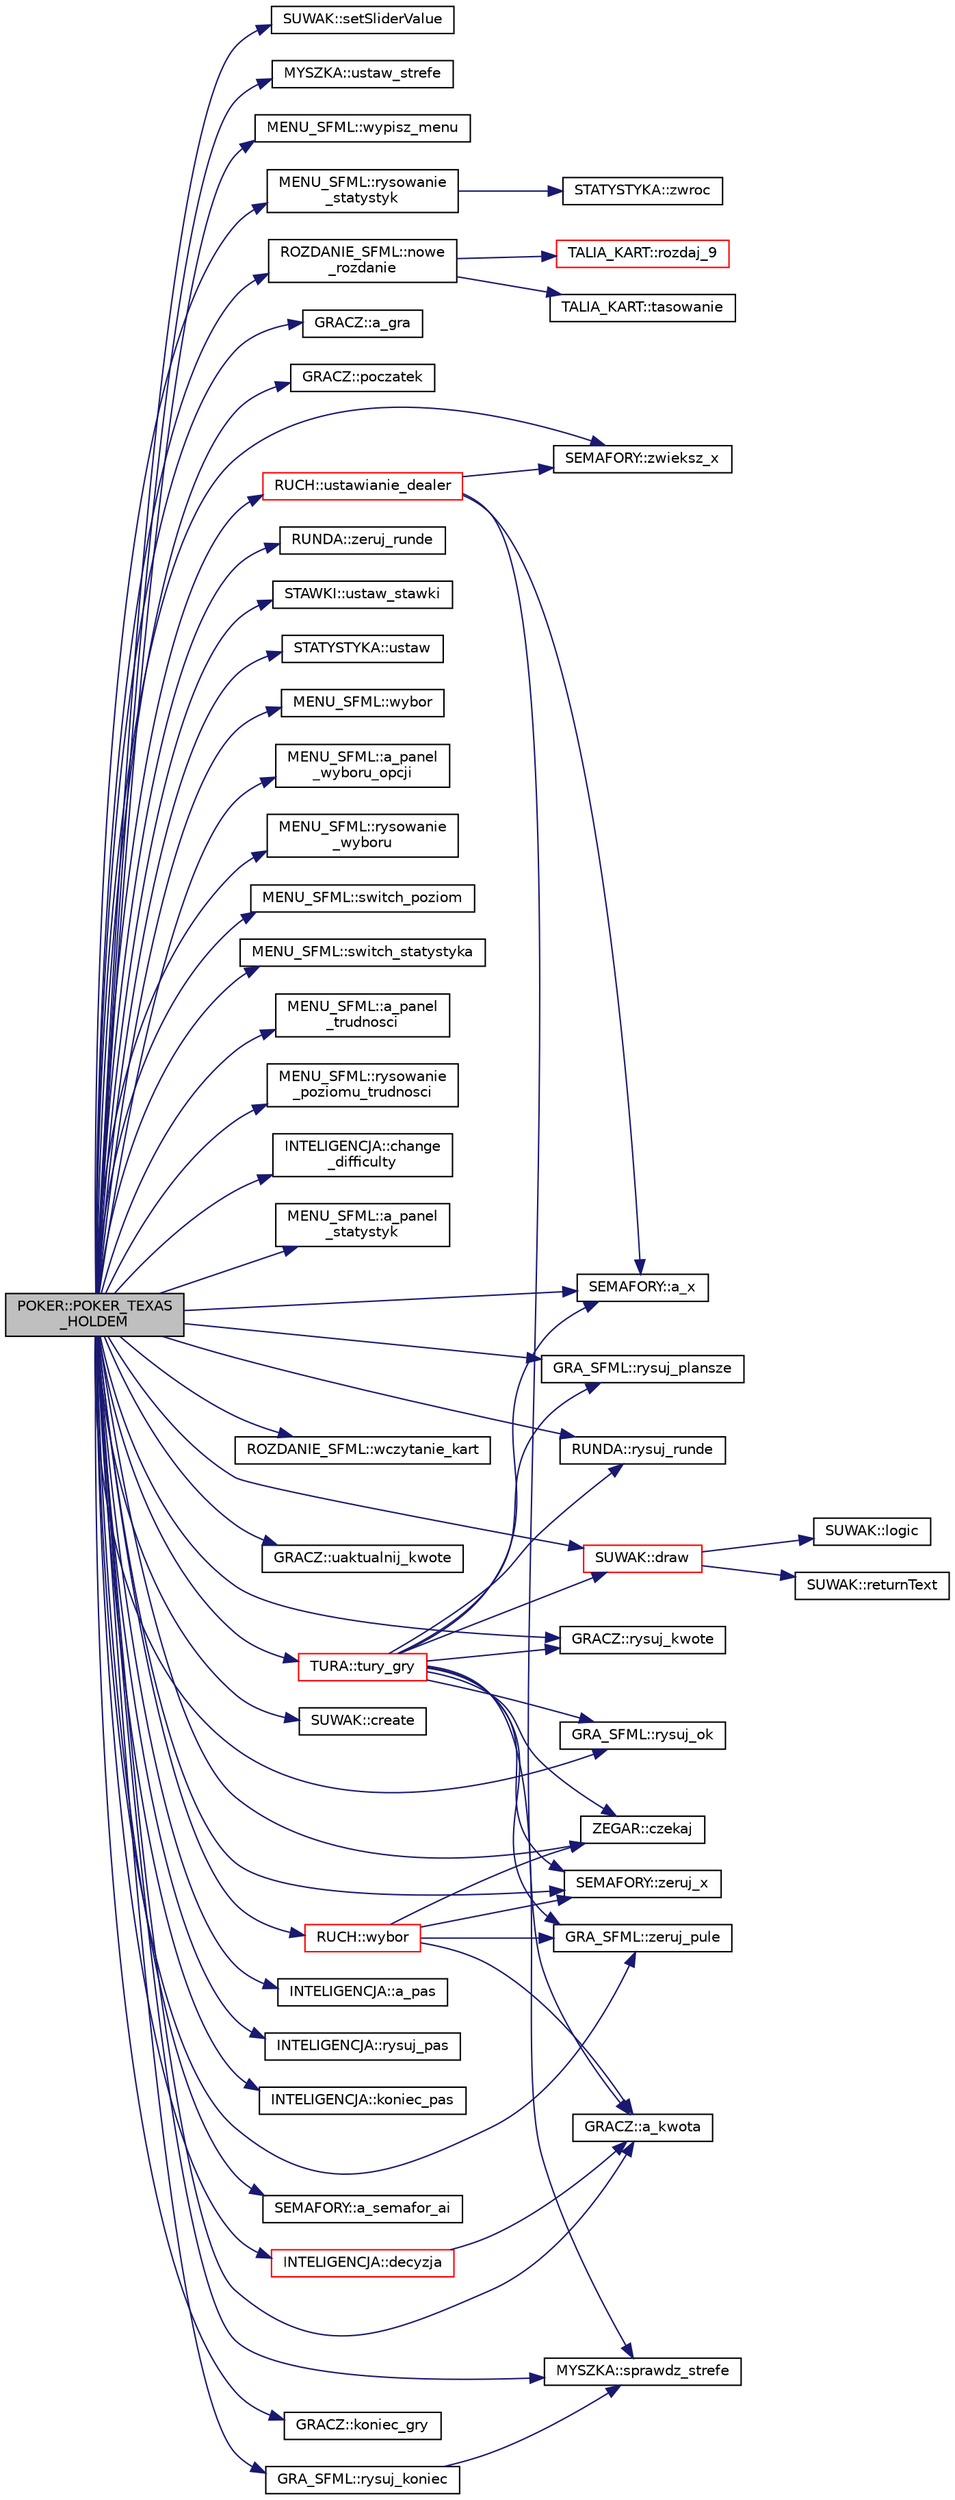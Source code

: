 digraph "POKER::POKER_TEXAS_HOLDEM"
{
  edge [fontname="Helvetica",fontsize="10",labelfontname="Helvetica",labelfontsize="10"];
  node [fontname="Helvetica",fontsize="10",shape=record];
  rankdir="LR";
  Node4 [label="POKER::POKER_TEXAS\l_HOLDEM",height=0.2,width=0.4,color="black", fillcolor="grey75", style="filled", fontcolor="black"];
  Node4 -> Node5 [color="midnightblue",fontsize="10",style="solid",fontname="Helvetica"];
  Node5 [label="SUWAK::setSliderValue",height=0.2,width=0.4,color="black", fillcolor="white", style="filled",URL="$class_s_u_w_a_k.html#a9271c3dfc2f106d10da8d772ea7dfbb0"];
  Node4 -> Node6 [color="midnightblue",fontsize="10",style="solid",fontname="Helvetica"];
  Node6 [label="MYSZKA::ustaw_strefe",height=0.2,width=0.4,color="black", fillcolor="white", style="filled",URL="$class_m_y_s_z_k_a.html#a4ac27cf28e46857ddc2f3b3dc3d1b9cc"];
  Node4 -> Node7 [color="midnightblue",fontsize="10",style="solid",fontname="Helvetica"];
  Node7 [label="MENU_SFML::wypisz_menu",height=0.2,width=0.4,color="black", fillcolor="white", style="filled",URL="$class_m_e_n_u___s_f_m_l.html#a5bff8c0c82d9b4b181a0abd9234049ca"];
  Node4 -> Node8 [color="midnightblue",fontsize="10",style="solid",fontname="Helvetica"];
  Node8 [label="MYSZKA::sprawdz_strefe",height=0.2,width=0.4,color="black", fillcolor="white", style="filled",URL="$class_m_y_s_z_k_a.html#af82bdf35c67cf3bb2aea891e3eb78e9d"];
  Node4 -> Node9 [color="midnightblue",fontsize="10",style="solid",fontname="Helvetica"];
  Node9 [label="ZEGAR::czekaj",height=0.2,width=0.4,color="black", fillcolor="white", style="filled",URL="$class_z_e_g_a_r.html#ab7b961ce7ccd7dbe63f31097908a57d6"];
  Node4 -> Node10 [color="midnightblue",fontsize="10",style="solid",fontname="Helvetica"];
  Node10 [label="GRACZ::a_gra",height=0.2,width=0.4,color="black", fillcolor="white", style="filled",URL="$class_g_r_a_c_z.html#a5e9b8acd050b6e906a4d392d1bfe231a"];
  Node4 -> Node11 [color="midnightblue",fontsize="10",style="solid",fontname="Helvetica"];
  Node11 [label="GRACZ::poczatek",height=0.2,width=0.4,color="black", fillcolor="white", style="filled",URL="$class_g_r_a_c_z.html#a43bbe29053b0020ffe79aeb1adef1169"];
  Node4 -> Node12 [color="midnightblue",fontsize="10",style="solid",fontname="Helvetica"];
  Node12 [label="SEMAFORY::zeruj_x",height=0.2,width=0.4,color="black", fillcolor="white", style="filled",URL="$class_s_e_m_a_f_o_r_y.html#a5c9ca1d7eb72d6c1c120fd272ee57d3b"];
  Node4 -> Node13 [color="midnightblue",fontsize="10",style="solid",fontname="Helvetica"];
  Node13 [label="GRA_SFML::zeruj_pule",height=0.2,width=0.4,color="black", fillcolor="white", style="filled",URL="$class_g_r_a___s_f_m_l.html#afb3615778c794fe2eb4b2af3b2637a9a"];
  Node4 -> Node14 [color="midnightblue",fontsize="10",style="solid",fontname="Helvetica"];
  Node14 [label="RUNDA::zeruj_runde",height=0.2,width=0.4,color="black", fillcolor="white", style="filled",URL="$class_r_u_n_d_a.html#a051593add6406a6d6249a9cdffbd77b2"];
  Node4 -> Node15 [color="midnightblue",fontsize="10",style="solid",fontname="Helvetica"];
  Node15 [label="STAWKI::ustaw_stawki",height=0.2,width=0.4,color="black", fillcolor="white", style="filled",URL="$class_s_t_a_w_k_i.html#a644737e2304fee304d4511e52b3f05cd"];
  Node4 -> Node16 [color="midnightblue",fontsize="10",style="solid",fontname="Helvetica"];
  Node16 [label="STATYSTYKA::ustaw",height=0.2,width=0.4,color="black", fillcolor="white", style="filled",URL="$class_s_t_a_t_y_s_t_y_k_a.html#af7bca3ce70110568987bea3764ecc3ac"];
  Node4 -> Node17 [color="midnightblue",fontsize="10",style="solid",fontname="Helvetica"];
  Node17 [label="MENU_SFML::wybor",height=0.2,width=0.4,color="black", fillcolor="white", style="filled",URL="$class_m_e_n_u___s_f_m_l.html#ad2149bfa73f1baeb569f1fdcc2f99558"];
  Node4 -> Node18 [color="midnightblue",fontsize="10",style="solid",fontname="Helvetica"];
  Node18 [label="MENU_SFML::a_panel\l_wyboru_opcji",height=0.2,width=0.4,color="black", fillcolor="white", style="filled",URL="$class_m_e_n_u___s_f_m_l.html#a5d0e3afa4b6fdd72f63d51180067cfd5"];
  Node4 -> Node19 [color="midnightblue",fontsize="10",style="solid",fontname="Helvetica"];
  Node19 [label="MENU_SFML::rysowanie\l_wyboru",height=0.2,width=0.4,color="black", fillcolor="white", style="filled",URL="$class_m_e_n_u___s_f_m_l.html#a7273abc4f963781f331f50ff5b86a29b"];
  Node4 -> Node20 [color="midnightblue",fontsize="10",style="solid",fontname="Helvetica"];
  Node20 [label="MENU_SFML::switch_poziom",height=0.2,width=0.4,color="black", fillcolor="white", style="filled",URL="$class_m_e_n_u___s_f_m_l.html#a078194273405b8bcf2e17cd5662fcd89"];
  Node4 -> Node21 [color="midnightblue",fontsize="10",style="solid",fontname="Helvetica"];
  Node21 [label="MENU_SFML::switch_statystyka",height=0.2,width=0.4,color="black", fillcolor="white", style="filled",URL="$class_m_e_n_u___s_f_m_l.html#afe5ec8d0582922ef60cc16bfbb4551f0"];
  Node4 -> Node22 [color="midnightblue",fontsize="10",style="solid",fontname="Helvetica"];
  Node22 [label="MENU_SFML::a_panel\l_trudnosci",height=0.2,width=0.4,color="black", fillcolor="white", style="filled",URL="$class_m_e_n_u___s_f_m_l.html#a83329ecb4d3dfc8b930930f8b7cd48dd"];
  Node4 -> Node23 [color="midnightblue",fontsize="10",style="solid",fontname="Helvetica"];
  Node23 [label="MENU_SFML::rysowanie\l_poziomu_trudnosci",height=0.2,width=0.4,color="black", fillcolor="white", style="filled",URL="$class_m_e_n_u___s_f_m_l.html#a28430223cb57d2806794180f10a5f07b"];
  Node4 -> Node24 [color="midnightblue",fontsize="10",style="solid",fontname="Helvetica"];
  Node24 [label="INTELIGENCJA::change\l_difficulty",height=0.2,width=0.4,color="black", fillcolor="white", style="filled",URL="$class_i_n_t_e_l_i_g_e_n_c_j_a.html#ad09f230686c57a5a7a9a4ae72b810ea7"];
  Node4 -> Node25 [color="midnightblue",fontsize="10",style="solid",fontname="Helvetica"];
  Node25 [label="MENU_SFML::a_panel\l_statystyk",height=0.2,width=0.4,color="black", fillcolor="white", style="filled",URL="$class_m_e_n_u___s_f_m_l.html#a851d4df61eb93fe2d31ac090f533e01f"];
  Node4 -> Node26 [color="midnightblue",fontsize="10",style="solid",fontname="Helvetica"];
  Node26 [label="MENU_SFML::rysowanie\l_statystyk",height=0.2,width=0.4,color="black", fillcolor="white", style="filled",URL="$class_m_e_n_u___s_f_m_l.html#adb0d91c826794599fddde4f8a31af295"];
  Node26 -> Node27 [color="midnightblue",fontsize="10",style="solid",fontname="Helvetica"];
  Node27 [label="STATYSTYKA::zwroc",height=0.2,width=0.4,color="black", fillcolor="white", style="filled",URL="$class_s_t_a_t_y_s_t_y_k_a.html#aef06f165f7ac6a1a7b1eb6aeca1fe070"];
  Node4 -> Node28 [color="midnightblue",fontsize="10",style="solid",fontname="Helvetica"];
  Node28 [label="SEMAFORY::a_x",height=0.2,width=0.4,color="black", fillcolor="white", style="filled",URL="$class_s_e_m_a_f_o_r_y.html#ae3873cd6df293c553d268ab00d312f1a"];
  Node4 -> Node29 [color="midnightblue",fontsize="10",style="solid",fontname="Helvetica"];
  Node29 [label="ROZDANIE_SFML::nowe\l_rozdanie",height=0.2,width=0.4,color="black", fillcolor="white", style="filled",URL="$class_r_o_z_d_a_n_i_e___s_f_m_l.html#a99ce174177d856ff92011964682f581d"];
  Node29 -> Node30 [color="midnightblue",fontsize="10",style="solid",fontname="Helvetica"];
  Node30 [label="TALIA_KART::tasowanie",height=0.2,width=0.4,color="black", fillcolor="white", style="filled",URL="$class_t_a_l_i_a___k_a_r_t.html#aa51339f96d65c03e9837fc0f99787f96"];
  Node29 -> Node31 [color="midnightblue",fontsize="10",style="solid",fontname="Helvetica"];
  Node31 [label="TALIA_KART::rozdaj_9",height=0.2,width=0.4,color="red", fillcolor="white", style="filled",URL="$class_t_a_l_i_a___k_a_r_t.html#a166c90e014148303303a50c4cae05e81"];
  Node4 -> Node33 [color="midnightblue",fontsize="10",style="solid",fontname="Helvetica"];
  Node33 [label="ROZDANIE_SFML::wczytanie_kart",height=0.2,width=0.4,color="black", fillcolor="white", style="filled",URL="$class_r_o_z_d_a_n_i_e___s_f_m_l.html#a31e6718e6c55842ebf0b23ec91dfdd71"];
  Node4 -> Node34 [color="midnightblue",fontsize="10",style="solid",fontname="Helvetica"];
  Node34 [label="SEMAFORY::zwieksz_x",height=0.2,width=0.4,color="black", fillcolor="white", style="filled",URL="$class_s_e_m_a_f_o_r_y.html#a92d13fbac5d55e0cba0a8c34d8359d0d"];
  Node4 -> Node35 [color="midnightblue",fontsize="10",style="solid",fontname="Helvetica"];
  Node35 [label="GRACZ::uaktualnij_kwote",height=0.2,width=0.4,color="black", fillcolor="white", style="filled",URL="$class_g_r_a_c_z.html#a95f565b7cc4f8b142380f853da4c4efd"];
  Node4 -> Node36 [color="midnightblue",fontsize="10",style="solid",fontname="Helvetica"];
  Node36 [label="GRA_SFML::rysuj_plansze",height=0.2,width=0.4,color="black", fillcolor="white", style="filled",URL="$class_g_r_a___s_f_m_l.html#adc0503f341eefeb3fb6064aae559e5da"];
  Node4 -> Node37 [color="midnightblue",fontsize="10",style="solid",fontname="Helvetica"];
  Node37 [label="RUNDA::rysuj_runde",height=0.2,width=0.4,color="black", fillcolor="white", style="filled",URL="$class_r_u_n_d_a.html#afd2b625c7d45840a6f6829bfe77b9f17"];
  Node4 -> Node38 [color="midnightblue",fontsize="10",style="solid",fontname="Helvetica"];
  Node38 [label="SUWAK::create",height=0.2,width=0.4,color="black", fillcolor="white", style="filled",URL="$class_s_u_w_a_k.html#a2bbab633c4d59f5231abf947b77c6d91"];
  Node4 -> Node39 [color="midnightblue",fontsize="10",style="solid",fontname="Helvetica"];
  Node39 [label="GRACZ::a_kwota",height=0.2,width=0.4,color="black", fillcolor="white", style="filled",URL="$class_g_r_a_c_z.html#a0e57ea7056fbb5021feccd4122ce1911"];
  Node4 -> Node40 [color="midnightblue",fontsize="10",style="solid",fontname="Helvetica"];
  Node40 [label="SUWAK::draw",height=0.2,width=0.4,color="red", fillcolor="white", style="filled",URL="$class_s_u_w_a_k.html#a9c5653f70d5c605a688245570029ff44"];
  Node40 -> Node41 [color="midnightblue",fontsize="10",style="solid",fontname="Helvetica"];
  Node41 [label="SUWAK::logic",height=0.2,width=0.4,color="black", fillcolor="white", style="filled",URL="$class_s_u_w_a_k.html#a335406582619de85aba92082f9ebc1b1"];
  Node40 -> Node42 [color="midnightblue",fontsize="10",style="solid",fontname="Helvetica"];
  Node42 [label="SUWAK::returnText",height=0.2,width=0.4,color="black", fillcolor="white", style="filled",URL="$class_s_u_w_a_k.html#a79d3308c134ae4127870656d7dbbc584"];
  Node4 -> Node44 [color="midnightblue",fontsize="10",style="solid",fontname="Helvetica"];
  Node44 [label="GRACZ::rysuj_kwote",height=0.2,width=0.4,color="black", fillcolor="white", style="filled",URL="$class_g_r_a_c_z.html#af04f27557714913909a369ebc1da2dea"];
  Node4 -> Node45 [color="midnightblue",fontsize="10",style="solid",fontname="Helvetica"];
  Node45 [label="GRA_SFML::rysuj_ok",height=0.2,width=0.4,color="black", fillcolor="white", style="filled",URL="$class_g_r_a___s_f_m_l.html#a7f8ebabeb3d83e008f6a4f6537dced21"];
  Node4 -> Node46 [color="midnightblue",fontsize="10",style="solid",fontname="Helvetica"];
  Node46 [label="INTELIGENCJA::a_pas",height=0.2,width=0.4,color="black", fillcolor="white", style="filled",URL="$class_i_n_t_e_l_i_g_e_n_c_j_a.html#a9663ae73377445237631056b35c5c749"];
  Node4 -> Node47 [color="midnightblue",fontsize="10",style="solid",fontname="Helvetica"];
  Node47 [label="INTELIGENCJA::rysuj_pas",height=0.2,width=0.4,color="black", fillcolor="white", style="filled",URL="$class_i_n_t_e_l_i_g_e_n_c_j_a.html#a3aab3fe368c847a7fe342e0754cd6f89"];
  Node4 -> Node48 [color="midnightblue",fontsize="10",style="solid",fontname="Helvetica"];
  Node48 [label="INTELIGENCJA::koniec_pas",height=0.2,width=0.4,color="black", fillcolor="white", style="filled",URL="$class_i_n_t_e_l_i_g_e_n_c_j_a.html#a8234f02999e6df7945c385db8c76bbe0"];
  Node4 -> Node49 [color="midnightblue",fontsize="10",style="solid",fontname="Helvetica"];
  Node49 [label="RUCH::ustawianie_dealer",height=0.2,width=0.4,color="red", fillcolor="white", style="filled",URL="$class_r_u_c_h.html#a8c66609850fee7a5fd660010f4ae844f"];
  Node49 -> Node28 [color="midnightblue",fontsize="10",style="solid",fontname="Helvetica"];
  Node49 -> Node39 [color="midnightblue",fontsize="10",style="solid",fontname="Helvetica"];
  Node49 -> Node34 [color="midnightblue",fontsize="10",style="solid",fontname="Helvetica"];
  Node4 -> Node59 [color="midnightblue",fontsize="10",style="solid",fontname="Helvetica"];
  Node59 [label="SEMAFORY::a_semafor_ai",height=0.2,width=0.4,color="black", fillcolor="white", style="filled",URL="$class_s_e_m_a_f_o_r_y.html#a9397f8c1f6fefc96ec8bc43319995b9e"];
  Node4 -> Node60 [color="midnightblue",fontsize="10",style="solid",fontname="Helvetica"];
  Node60 [label="INTELIGENCJA::decyzja",height=0.2,width=0.4,color="red", fillcolor="white", style="filled",URL="$class_i_n_t_e_l_i_g_e_n_c_j_a.html#aee3e414d3daf262c2483699019361d3b"];
  Node60 -> Node39 [color="midnightblue",fontsize="10",style="solid",fontname="Helvetica"];
  Node4 -> Node75 [color="midnightblue",fontsize="10",style="solid",fontname="Helvetica"];
  Node75 [label="RUCH::wybor",height=0.2,width=0.4,color="red", fillcolor="white", style="filled",URL="$class_r_u_c_h.html#a2bec8317c8f79892b03a5f02c4534cbd"];
  Node75 -> Node9 [color="midnightblue",fontsize="10",style="solid",fontname="Helvetica"];
  Node75 -> Node13 [color="midnightblue",fontsize="10",style="solid",fontname="Helvetica"];
  Node75 -> Node12 [color="midnightblue",fontsize="10",style="solid",fontname="Helvetica"];
  Node75 -> Node39 [color="midnightblue",fontsize="10",style="solid",fontname="Helvetica"];
  Node4 -> Node79 [color="midnightblue",fontsize="10",style="solid",fontname="Helvetica"];
  Node79 [label="TURA::tury_gry",height=0.2,width=0.4,color="red", fillcolor="white", style="filled",URL="$class_t_u_r_a.html#adaec4e94f17f6cde8b18bed1b2288785"];
  Node79 -> Node28 [color="midnightblue",fontsize="10",style="solid",fontname="Helvetica"];
  Node79 -> Node36 [color="midnightblue",fontsize="10",style="solid",fontname="Helvetica"];
  Node79 -> Node37 [color="midnightblue",fontsize="10",style="solid",fontname="Helvetica"];
  Node79 -> Node40 [color="midnightblue",fontsize="10",style="solid",fontname="Helvetica"];
  Node79 -> Node44 [color="midnightblue",fontsize="10",style="solid",fontname="Helvetica"];
  Node79 -> Node45 [color="midnightblue",fontsize="10",style="solid",fontname="Helvetica"];
  Node79 -> Node8 [color="midnightblue",fontsize="10",style="solid",fontname="Helvetica"];
  Node79 -> Node9 [color="midnightblue",fontsize="10",style="solid",fontname="Helvetica"];
  Node79 -> Node13 [color="midnightblue",fontsize="10",style="solid",fontname="Helvetica"];
  Node79 -> Node12 [color="midnightblue",fontsize="10",style="solid",fontname="Helvetica"];
  Node4 -> Node107 [color="midnightblue",fontsize="10",style="solid",fontname="Helvetica"];
  Node107 [label="GRACZ::koniec_gry",height=0.2,width=0.4,color="black", fillcolor="white", style="filled",URL="$class_g_r_a_c_z.html#a86b97459805d75623e48b08be987627b"];
  Node4 -> Node108 [color="midnightblue",fontsize="10",style="solid",fontname="Helvetica"];
  Node108 [label="GRA_SFML::rysuj_koniec",height=0.2,width=0.4,color="black", fillcolor="white", style="filled",URL="$class_g_r_a___s_f_m_l.html#a65fe65569ba9bc1927019c72301a2549"];
  Node108 -> Node8 [color="midnightblue",fontsize="10",style="solid",fontname="Helvetica"];
}
